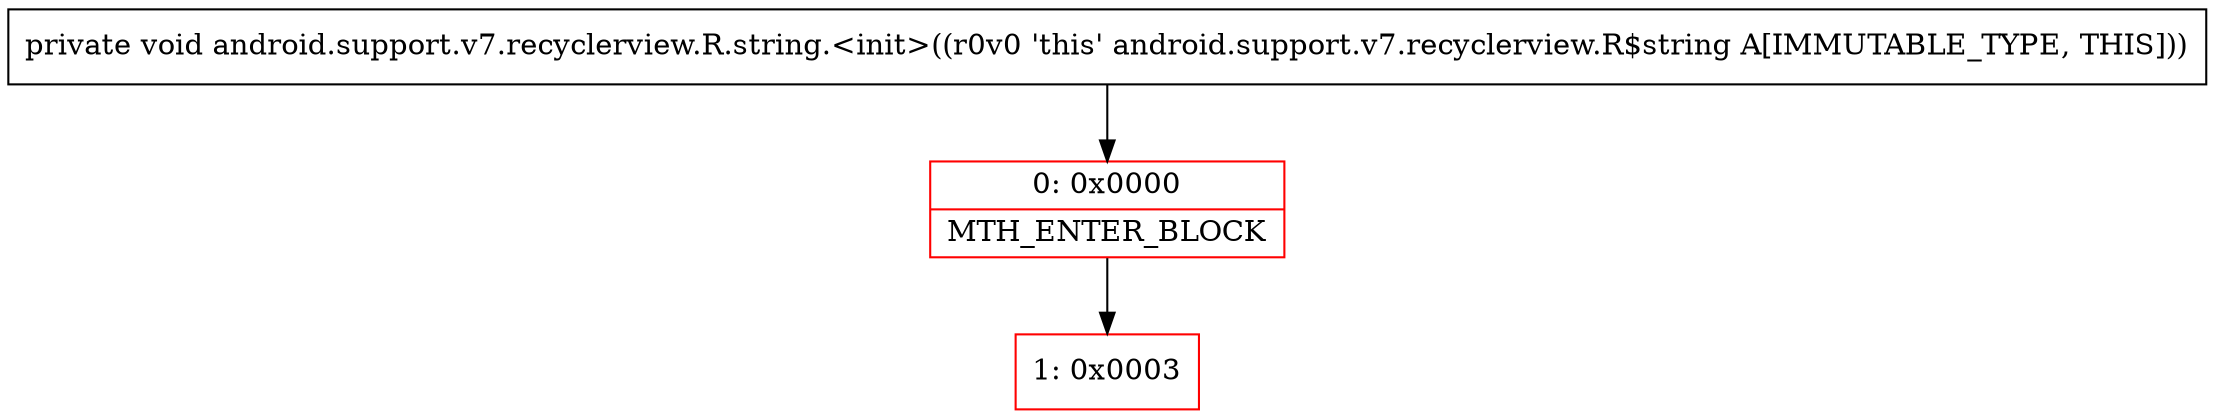 digraph "CFG forandroid.support.v7.recyclerview.R.string.\<init\>()V" {
subgraph cluster_Region_810168899 {
label = "R(0)";
node [shape=record,color=blue];
}
Node_0 [shape=record,color=red,label="{0\:\ 0x0000|MTH_ENTER_BLOCK\l}"];
Node_1 [shape=record,color=red,label="{1\:\ 0x0003}"];
MethodNode[shape=record,label="{private void android.support.v7.recyclerview.R.string.\<init\>((r0v0 'this' android.support.v7.recyclerview.R$string A[IMMUTABLE_TYPE, THIS])) }"];
MethodNode -> Node_0;
Node_0 -> Node_1;
}

